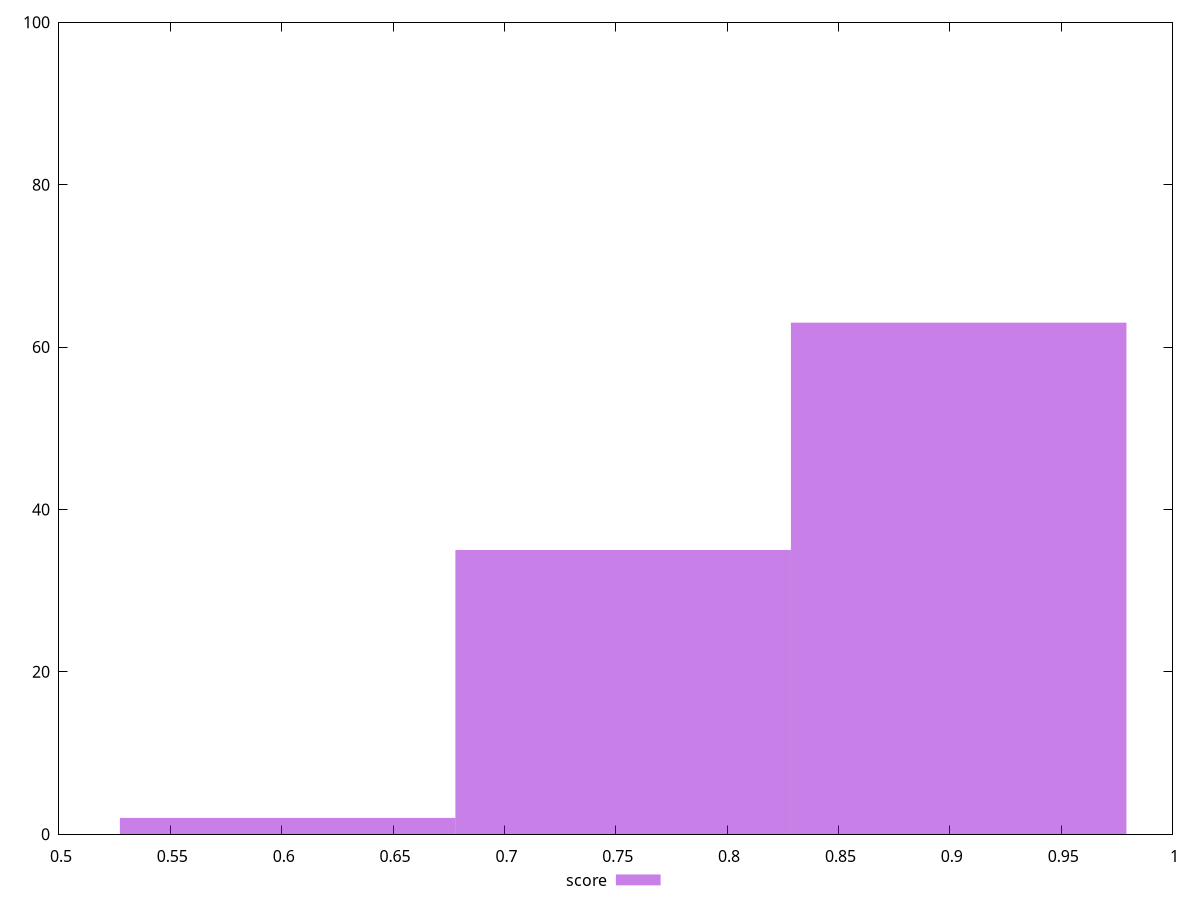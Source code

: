 reset
set terminal svg size 640, 490 enhanced background rgb 'white'
set output "reprap/uses-http2/samples/pages+cached+nointeractive/score/histogram.svg"

$score <<EOF
0.9039897059986446 63
0.7533247549988704 35
0.6026598039990964 2
EOF

set key outside below
set boxwidth 0.1506649509997741
set yrange [0:100]
set style fill transparent solid 0.5 noborder

plot \
  $score title "score" with boxes, \


reset